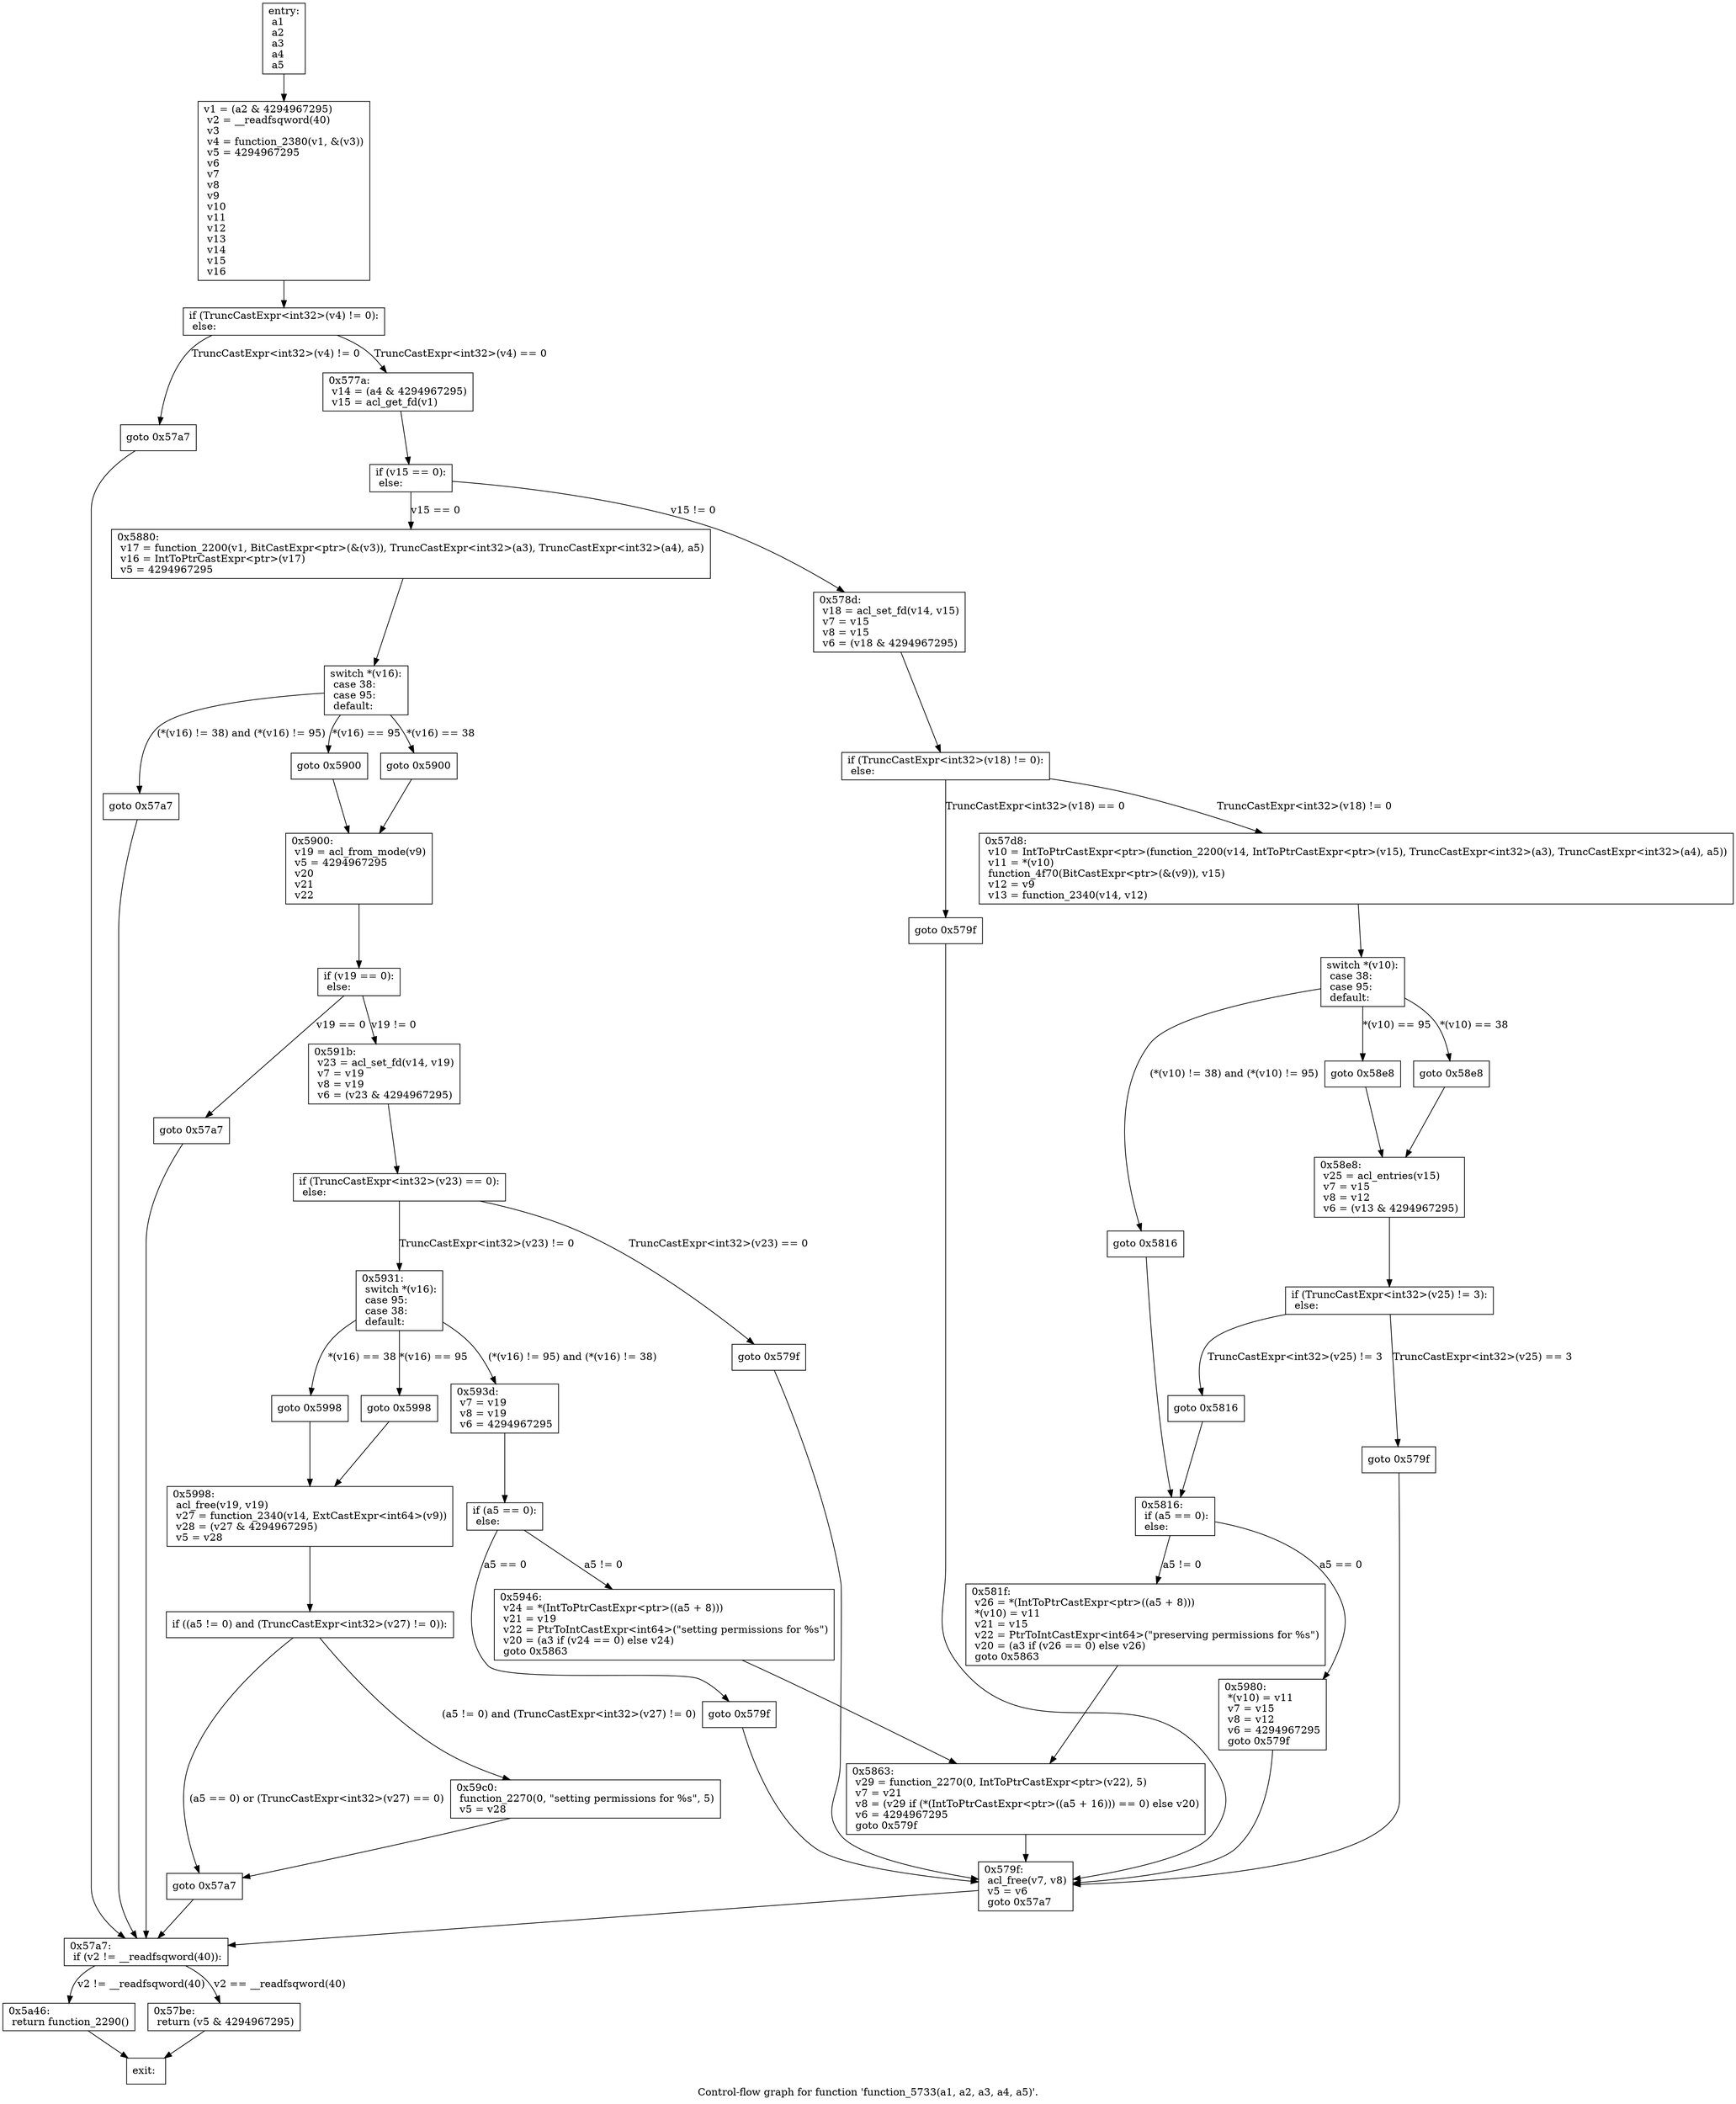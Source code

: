 digraph "Control-flow graph for function 'function_5733(a1, a2, a3, a4, a5)'." {
  label="Control-flow graph for function 'function_5733(a1, a2, a3, a4, a5)'.";
  node [shape=record];

  Node081A8270 [label="{entry:\l  a1\l  a2\l  a3\l  a4\l  a5\l}"];
  Node081A8270 -> Node081A8588;
  Node081A8588 [label="{  v1 = (a2 & 4294967295)\l  v2 = __readfsqword(40)\l  v3\l  v4 = function_2380(v1, &(v3))\l  v5 = 4294967295\l  v6\l  v7\l  v8\l  v9\l  v10\l  v11\l  v12\l  v13\l  v14\l  v15\l  v16\l}"];
  Node081A8588 -> Node081A8078;
  Node081A8078 [label="{  if (TruncCastExpr\<int32\>(v4) != 0):\l  else:\l}"];
  Node081A8078 -> Node081A84B0 [label="TruncCastExpr\<int32\>(v4) != 0"];
  Node081A8078 -> Node081A8C90 [label="TruncCastExpr\<int32\>(v4) == 0"];
  Node081A84B0 [label="{  goto 0x57a7\l}"];
  Node081A84B0 -> Node081A8108;
  Node081A8C90 [label="{0x577a:\l  v14 = (a4 & 4294967295)\l  v15 = acl_get_fd(v1)\l}"];
  Node081A8C90 -> Node081A8C00;
  Node081A8108 [label="{0x57a7:\l  if (v2 != __readfsqword(40)):\l}"];
  Node081A8108 -> Node081A8AE0 [label="v2 != __readfsqword(40)"];
  Node081A8108 -> Node081A8198 [label="v2 == __readfsqword(40)"];
  Node081A8C00 [label="{  if (v15 == 0):\l  else:\l}"];
  Node081A8C00 -> Node081A8E40 [label="v15 == 0"];
  Node081A8C00 -> Node081A8A98 [label="v15 != 0"];
  Node081A8AE0 [label="{0x5a46:\l  return function_2290()\l}"];
  Node081A8AE0 -> Node081A84F8;
  Node081A8198 [label="{0x57be:\l  return (v5 & 4294967295)\l}"];
  Node081A8198 -> Node081A84F8;
  Node081A8E40 [label="{0x5880:\l  v17 = function_2200(v1, BitCastExpr\<ptr\>(&(v3)), TruncCastExpr\<int32\>(a3), TruncCastExpr\<int32\>(a4), a5)\l  v16 = IntToPtrCastExpr\<ptr\>(v17)\l  v5 = 4294967295\l}"];
  Node081A8E40 -> Node081A8C48;
  Node081A8A98 [label="{0x578d:\l  v18 = acl_set_fd(v14, v15)\l  v7 = v15\l  v8 = v15\l  v6 = (v18 & 4294967295)\l}"];
  Node081A8A98 -> Node081A8CD8;
  Node081A84F8 [label="{exit:\l}"];
  Node081A8C48 [label="{  switch *(v16):\l  case 38:\l  case 95:\l  default:\l}"];
  Node081A8C48 -> Node081A8B28 [label="*(v16) == 38"];
  Node081A8C48 -> Node081A8BB8 [label="*(v16) == 95"];
  Node081A8C48 -> Node081A8DB0 [label="(*(v16) != 38) and (*(v16) != 95)"];
  Node081A8CD8 [label="{  if (TruncCastExpr\<int32\>(v18) != 0):\l  else:\l}"];
  Node081A8CD8 -> Node081A9110 [label="TruncCastExpr\<int32\>(v18) != 0"];
  Node081A8CD8 -> Node081A8A50 [label="TruncCastExpr\<int32\>(v18) == 0"];
  Node081A8B28 [label="{  goto 0x5900\l}"];
  Node081A8B28 -> Node081A8D20;
  Node081A8BB8 [label="{  goto 0x5900\l}"];
  Node081A8BB8 -> Node081A8D20;
  Node081A8DB0 [label="{  goto 0x57a7\l}"];
  Node081A8DB0 -> Node081A8108;
  Node081A9110 [label="{0x57d8:\l  v10 = IntToPtrCastExpr\<ptr\>(function_2200(v14, IntToPtrCastExpr\<ptr\>(v15), TruncCastExpr\<int32\>(a3), TruncCastExpr\<int32\>(a4), a5))\l  v11 = *(v10)\l  function_4f70(BitCastExpr\<ptr\>(&(v9)), v15)\l  v12 = v9\l  v13 = function_2340(v14, v12)\l}"];
  Node081A9110 -> Node081A88A0;
  Node081A8A50 [label="{  goto 0x579f\l}"];
  Node081A8A50 -> Node081A8F60;
  Node081A8D20 [label="{0x5900:\l  v19 = acl_from_mode(v9)\l  v5 = 4294967295\l  v20\l  v21\l  v22\l}"];
  Node081A8D20 -> Node081A8858;
  Node081A88A0 [label="{  switch *(v10):\l  case 38:\l  case 95:\l  default:\l}"];
  Node081A88A0 -> Node081A8E88 [label="*(v10) == 38"];
  Node081A88A0 -> Node081A8ED0 [label="*(v10) == 95"];
  Node081A88A0 -> Node081A8F18 [label="(*(v10) != 38) and (*(v10) != 95)"];
  Node081A8F60 [label="{0x579f:\l  acl_free(v7, v8)\l  v5 = v6\l  goto 0x57a7\l}"];
  Node081A8F60 -> Node081A8108;
  Node081A8858 [label="{  if (v19 == 0):\l  else:\l}"];
  Node081A8858 -> Node081A8FF0 [label="v19 == 0"];
  Node081A8858 -> Node081A88E8 [label="v19 != 0"];
  Node081A8E88 [label="{  goto 0x58e8\l}"];
  Node081A8E88 -> Node081A90C8;
  Node081A8ED0 [label="{  goto 0x58e8\l}"];
  Node081A8ED0 -> Node081A90C8;
  Node081A8F18 [label="{  goto 0x5816\l}"];
  Node081A8F18 -> Node081A89C0;
  Node081A8FF0 [label="{  goto 0x57a7\l}"];
  Node081A8FF0 -> Node081A8108;
  Node081A88E8 [label="{0x591b:\l  v23 = acl_set_fd(v14, v19)\l  v7 = v19\l  v8 = v19\l  v6 = (v23 & 4294967295)\l}"];
  Node081A88E8 -> Node081A9038;
  Node081A90C8 [label="{0x58e8:\l  v25 = acl_entries(v15)\l  v7 = v15\l  v8 = v12\l  v6 = (v13 & 4294967295)\l}"];
  Node081A90C8 -> Node081A8930;
  Node081A89C0 [label="{0x5816:\l  if (a5 == 0):\l  else:\l}"];
  Node081A89C0 -> Node081A9500 [label="a5 == 0"];
  Node081A89C0 -> Node081A9668 [label="a5 != 0"];
  Node081A9038 [label="{  if (TruncCastExpr\<int32\>(v23) == 0):\l  else:\l}"];
  Node081A9038 -> Node081A91E8 [label="TruncCastExpr\<int32\>(v23) == 0"];
  Node081A9038 -> Node081A95D8 [label="TruncCastExpr\<int32\>(v23) != 0"];
  Node081A8930 [label="{  if (TruncCastExpr\<int32\>(v25) != 3):\l  else:\l}"];
  Node081A8930 -> Node081A9428 [label="TruncCastExpr\<int32\>(v25) != 3"];
  Node081A8930 -> Node081A9548 [label="TruncCastExpr\<int32\>(v25) == 3"];
  Node081A9500 [label="{0x5980:\l  *(v10) = v11\l  v7 = v15\l  v8 = v12\l  v6 = 4294967295\l  goto 0x579f\l}"];
  Node081A9500 -> Node081A8F60;
  Node081A9668 [label="{0x581f:\l  v26 = *(IntToPtrCastExpr\<ptr\>((a5 + 8)))\l  *(v10) = v11\l  v21 = v15\l  v22 = PtrToIntCastExpr\<int64\>(\"preserving permissions for %s\")\l  v20 = (a3 if (v26 == 0) else v26)\l  goto 0x5863\l}"];
  Node081A9668 -> Node081A9818;
  Node081A91E8 [label="{  goto 0x579f\l}"];
  Node081A91E8 -> Node081A8F60;
  Node081A95D8 [label="{0x5931:\l  switch *(v16):\l  case 95:\l  case 38:\l  default:\l}"];
  Node081A95D8 -> Node081A9740 [label="*(v16) == 95"];
  Node081A95D8 -> Node081A98F0 [label="*(v16) == 38"];
  Node081A95D8 -> Node081A9590 [label="(*(v16) != 95) and (*(v16) != 38)"];
  Node081A9428 [label="{  goto 0x5816\l}"];
  Node081A9428 -> Node081A89C0;
  Node081A9548 [label="{  goto 0x579f\l}"];
  Node081A9548 -> Node081A8F60;
  Node081A9818 [label="{0x5863:\l  v29 = function_2270(0, IntToPtrCastExpr\<ptr\>(v22), 5)\l  v7 = v21\l  v8 = (v29 if (*(IntToPtrCastExpr\<ptr\>((a5 + 16))) == 0) else v20)\l  v6 = 4294967295\l  goto 0x579f\l}"];
  Node081A9818 -> Node081A8F60;
  Node081A9740 [label="{  goto 0x5998\l}"];
  Node081A9740 -> Node081A8A08;
  Node081A98F0 [label="{  goto 0x5998\l}"];
  Node081A98F0 -> Node081A8A08;
  Node081A9590 [label="{0x593d:\l  v7 = v19\l  v8 = v19\l  v6 = 4294967295\l}"];
  Node081A9590 -> Node081A9788;
  Node081A8A08 [label="{0x5998:\l  acl_free(v19, v19)\l  v27 = function_2340(v14, ExtCastExpr\<int64\>(v9))\l  v28 = (v27 & 4294967295)\l  v5 = v28\l}"];
  Node081A8A08 -> Node081A9470;
  Node081A9788 [label="{  if (a5 == 0):\l  else:\l}"];
  Node081A9788 -> Node081A99C8 [label="a5 == 0"];
  Node081A9788 -> Node081A9A10 [label="a5 != 0"];
  Node081A9470 [label="{  if ((a5 != 0) and (TruncCastExpr\<int32\>(v27) != 0)):\l}"];
  Node081A9470 -> Node081A94B8 [label="(a5 != 0) and (TruncCastExpr\<int32\>(v27) != 0)"];
  Node081A9470 -> Node081A9938 [label="(a5 == 0) or (TruncCastExpr\<int32\>(v27) == 0)"];
  Node081A99C8 [label="{  goto 0x579f\l}"];
  Node081A99C8 -> Node081A8F60;
  Node081A9A10 [label="{0x5946:\l  v24 = *(IntToPtrCastExpr\<ptr\>((a5 + 8)))\l  v21 = v19\l  v22 = PtrToIntCastExpr\<int64\>(\"setting permissions for %s\")\l  v20 = (a3 if (v24 == 0) else v24)\l  goto 0x5863\l}"];
  Node081A9A10 -> Node081A9818;
  Node081A94B8 [label="{0x59c0:\l  function_2270(0, \"setting permissions for %s\", 5)\l  v5 = v28\l}"];
  Node081A94B8 -> Node081A9938;
  Node081A9938 [label="{  goto 0x57a7\l}"];
  Node081A9938 -> Node081A8108;

}
